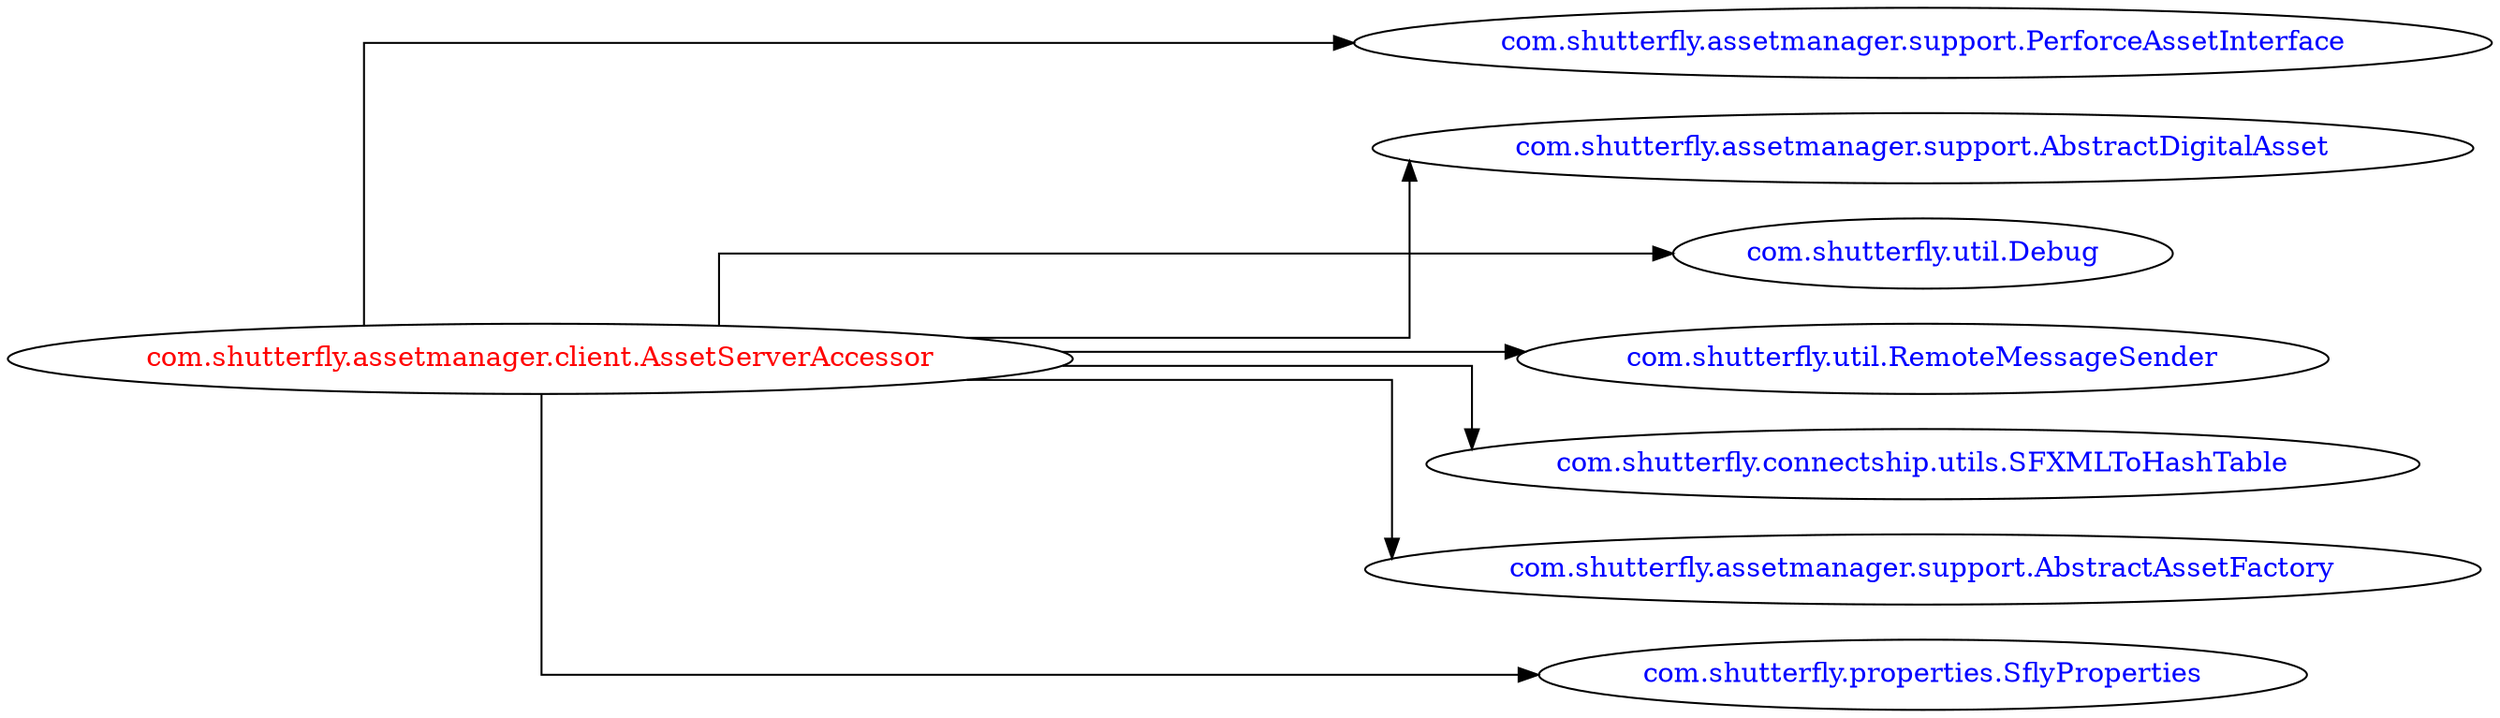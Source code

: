 digraph dependencyGraph {
 concentrate=true;
 ranksep="2.0";
 rankdir="LR"; 
 splines="ortho";
"com.shutterfly.assetmanager.client.AssetServerAccessor" [fontcolor="red"];
"com.shutterfly.assetmanager.support.PerforceAssetInterface" [ fontcolor="blue" ];
"com.shutterfly.assetmanager.client.AssetServerAccessor"->"com.shutterfly.assetmanager.support.PerforceAssetInterface";
"com.shutterfly.assetmanager.support.AbstractDigitalAsset" [ fontcolor="blue" ];
"com.shutterfly.assetmanager.client.AssetServerAccessor"->"com.shutterfly.assetmanager.support.AbstractDigitalAsset";
"com.shutterfly.util.Debug" [ fontcolor="blue" ];
"com.shutterfly.assetmanager.client.AssetServerAccessor"->"com.shutterfly.util.Debug";
"com.shutterfly.util.RemoteMessageSender" [ fontcolor="blue" ];
"com.shutterfly.assetmanager.client.AssetServerAccessor"->"com.shutterfly.util.RemoteMessageSender";
"com.shutterfly.connectship.utils.SFXMLToHashTable" [ fontcolor="blue" ];
"com.shutterfly.assetmanager.client.AssetServerAccessor"->"com.shutterfly.connectship.utils.SFXMLToHashTable";
"com.shutterfly.assetmanager.support.AbstractAssetFactory" [ fontcolor="blue" ];
"com.shutterfly.assetmanager.client.AssetServerAccessor"->"com.shutterfly.assetmanager.support.AbstractAssetFactory";
"com.shutterfly.properties.SflyProperties" [ fontcolor="blue" ];
"com.shutterfly.assetmanager.client.AssetServerAccessor"->"com.shutterfly.properties.SflyProperties";
}
